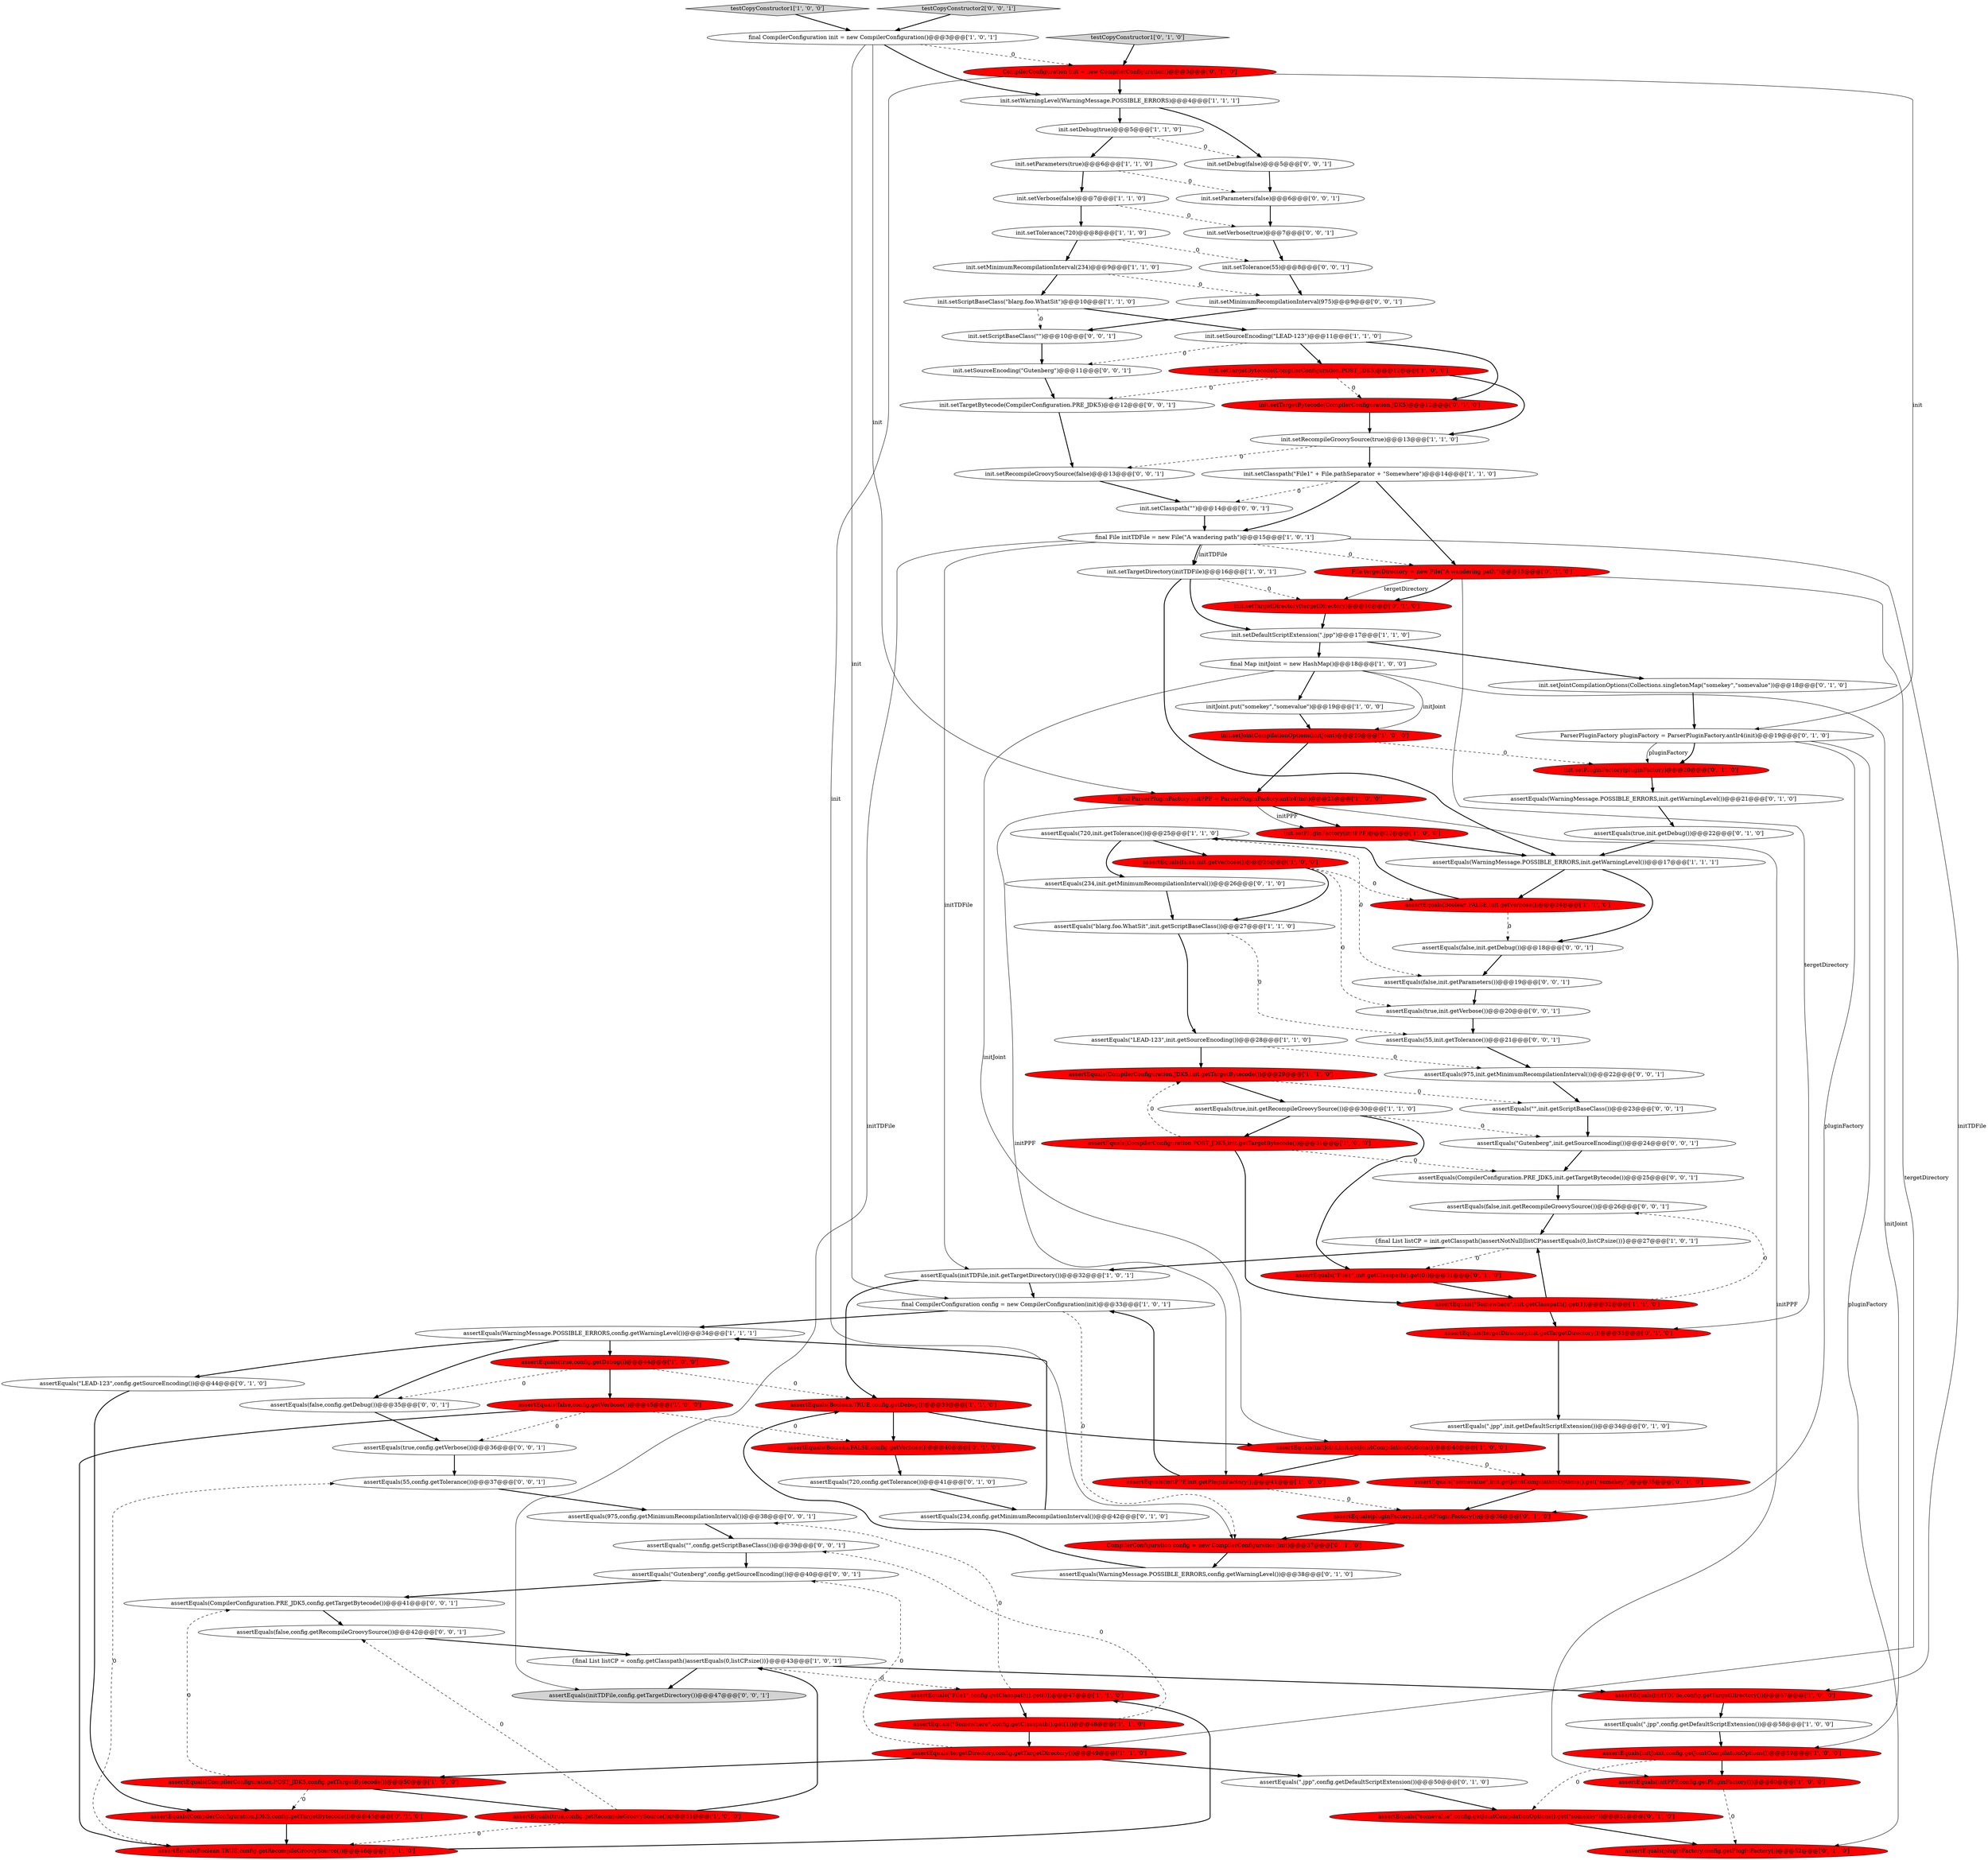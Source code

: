 digraph {
19 [style = filled, label = "assertEquals(720,init.getTolerance())@@@25@@@['1', '1', '0']", fillcolor = white, shape = ellipse image = "AAA0AAABBB1BBB"];
86 [style = filled, label = "assertEquals(55,config.getTolerance())@@@37@@@['0', '0', '1']", fillcolor = white, shape = ellipse image = "AAA0AAABBB3BBB"];
33 [style = filled, label = "init.setTolerance(720)@@@8@@@['1', '1', '0']", fillcolor = white, shape = ellipse image = "AAA0AAABBB1BBB"];
105 [style = filled, label = "assertEquals(CompilerConfiguration.PRE_JDK5,init.getTargetBytecode())@@@25@@@['0', '0', '1']", fillcolor = white, shape = ellipse image = "AAA0AAABBB3BBB"];
68 [style = filled, label = "assertEquals(pluginFactory,config.getPluginFactory())@@@52@@@['0', '1', '0']", fillcolor = red, shape = ellipse image = "AAA1AAABBB2BBB"];
42 [style = filled, label = "init.setJointCompilationOptions(initJoint)@@@20@@@['1', '0', '0']", fillcolor = red, shape = ellipse image = "AAA1AAABBB1BBB"];
90 [style = filled, label = "assertEquals(975,config.getMinimumRecompilationInterval())@@@38@@@['0', '0', '1']", fillcolor = white, shape = ellipse image = "AAA0AAABBB3BBB"];
27 [style = filled, label = "final CompilerConfiguration init = new CompilerConfiguration()@@@3@@@['1', '0', '1']", fillcolor = white, shape = ellipse image = "AAA0AAABBB1BBB"];
55 [style = filled, label = "assertEquals(234,config.getMinimumRecompilationInterval())@@@42@@@['0', '1', '0']", fillcolor = white, shape = ellipse image = "AAA0AAABBB2BBB"];
26 [style = filled, label = "assertEquals(WarningMessage.POSSIBLE_ERRORS,config.getWarningLevel())@@@34@@@['1', '1', '1']", fillcolor = white, shape = ellipse image = "AAA0AAABBB1BBB"];
13 [style = filled, label = "init.setRecompileGroovySource(true)@@@13@@@['1', '1', '0']", fillcolor = white, shape = ellipse image = "AAA0AAABBB1BBB"];
44 [style = filled, label = "assertEquals(true,init.getRecompileGroovySource())@@@30@@@['1', '1', '0']", fillcolor = white, shape = ellipse image = "AAA0AAABBB1BBB"];
83 [style = filled, label = "init.setRecompileGroovySource(false)@@@13@@@['0', '0', '1']", fillcolor = white, shape = ellipse image = "AAA0AAABBB3BBB"];
20 [style = filled, label = "assertEquals(CompilerConfiguration.POST_JDK5,init.getTargetBytecode())@@@31@@@['1', '0', '0']", fillcolor = red, shape = ellipse image = "AAA1AAABBB1BBB"];
16 [style = filled, label = "init.setWarningLevel(WarningMessage.POSSIBLE_ERRORS)@@@4@@@['1', '1', '1']", fillcolor = white, shape = ellipse image = "AAA0AAABBB1BBB"];
36 [style = filled, label = "assertEquals(Boolean.FALSE,init.getVerbose())@@@24@@@['1', '1', '0']", fillcolor = red, shape = ellipse image = "AAA1AAABBB1BBB"];
7 [style = filled, label = "assertEquals(\".jpp\",config.getDefaultScriptExtension())@@@58@@@['1', '0', '0']", fillcolor = white, shape = ellipse image = "AAA0AAABBB1BBB"];
48 [style = filled, label = "final ParserPluginFactory initPPF = ParserPluginFactory.antlr4(init)@@@21@@@['1', '0', '0']", fillcolor = red, shape = ellipse image = "AAA1AAABBB1BBB"];
28 [style = filled, label = "assertEquals(true,config.getDebug())@@@44@@@['1', '0', '0']", fillcolor = red, shape = ellipse image = "AAA1AAABBB1BBB"];
51 [style = filled, label = "init.setJointCompilationOptions(Collections.singletonMap(\"somekey\",\"somevalue\"))@@@18@@@['0', '1', '0']", fillcolor = white, shape = ellipse image = "AAA0AAABBB2BBB"];
30 [style = filled, label = "init.setClasspath(\"File1\" + File.pathSeparator + \"Somewhere\")@@@14@@@['1', '1', '0']", fillcolor = white, shape = ellipse image = "AAA0AAABBB1BBB"];
91 [style = filled, label = "assertEquals(false,config.getRecompileGroovySource())@@@42@@@['0', '0', '1']", fillcolor = white, shape = ellipse image = "AAA0AAABBB3BBB"];
12 [style = filled, label = "init.setDefaultScriptExtension(\".jpp\")@@@17@@@['1', '1', '0']", fillcolor = white, shape = ellipse image = "AAA0AAABBB1BBB"];
101 [style = filled, label = "assertEquals(\"Gutenberg\",init.getSourceEncoding())@@@24@@@['0', '0', '1']", fillcolor = white, shape = ellipse image = "AAA0AAABBB3BBB"];
38 [style = filled, label = "final Map initJoint = new HashMap()@@@18@@@['1', '0', '0']", fillcolor = white, shape = ellipse image = "AAA0AAABBB1BBB"];
15 [style = filled, label = "assertEquals(initJoint,init.getJointCompilationOptions())@@@40@@@['1', '0', '0']", fillcolor = red, shape = ellipse image = "AAA1AAABBB1BBB"];
98 [style = filled, label = "init.setVerbose(true)@@@7@@@['0', '0', '1']", fillcolor = white, shape = ellipse image = "AAA0AAABBB3BBB"];
21 [style = filled, label = "assertEquals(initTDFile,config.getTargetDirectory())@@@57@@@['1', '0', '0']", fillcolor = red, shape = ellipse image = "AAA1AAABBB1BBB"];
41 [style = filled, label = "assertEquals(CompilerConfiguration.JDK5,init.getTargetBytecode())@@@29@@@['1', '1', '0']", fillcolor = red, shape = ellipse image = "AAA1AAABBB1BBB"];
67 [style = filled, label = "assertEquals(\"somevalue\",init.getJointCompilationOptions().get(\"somekey\"))@@@35@@@['0', '1', '0']", fillcolor = red, shape = ellipse image = "AAA1AAABBB2BBB"];
82 [style = filled, label = "assertEquals(55,init.getTolerance())@@@21@@@['0', '0', '1']", fillcolor = white, shape = ellipse image = "AAA0AAABBB3BBB"];
61 [style = filled, label = "assertEquals(tergetDirectory,init.getTargetDirectory())@@@33@@@['0', '1', '0']", fillcolor = red, shape = ellipse image = "AAA1AAABBB2BBB"];
10 [style = filled, label = "assertEquals(initPPF,config.getPluginFactory())@@@60@@@['1', '0', '0']", fillcolor = red, shape = ellipse image = "AAA1AAABBB1BBB"];
32 [style = filled, label = "init.setTargetBytecode(CompilerConfiguration.POST_JDK5)@@@12@@@['1', '0', '0']", fillcolor = red, shape = ellipse image = "AAA1AAABBB1BBB"];
1 [style = filled, label = "init.setSourceEncoding(\"LEAD-123\")@@@11@@@['1', '1', '0']", fillcolor = white, shape = ellipse image = "AAA0AAABBB1BBB"];
59 [style = filled, label = "CompilerConfiguration init = new CompilerConfiguration()@@@3@@@['0', '1', '0']", fillcolor = red, shape = ellipse image = "AAA1AAABBB2BBB"];
3 [style = filled, label = "init.setTargetDirectory(initTDFile)@@@16@@@['1', '0', '1']", fillcolor = white, shape = ellipse image = "AAA0AAABBB1BBB"];
66 [style = filled, label = "init.setTargetDirectory(tergetDirectory)@@@16@@@['0', '1', '0']", fillcolor = red, shape = ellipse image = "AAA1AAABBB2BBB"];
69 [style = filled, label = "assertEquals(Boolean.FALSE,config.getVerbose())@@@40@@@['0', '1', '0']", fillcolor = red, shape = ellipse image = "AAA1AAABBB2BBB"];
100 [style = filled, label = "assertEquals(CompilerConfiguration.PRE_JDK5,config.getTargetBytecode())@@@41@@@['0', '0', '1']", fillcolor = white, shape = ellipse image = "AAA0AAABBB3BBB"];
72 [style = filled, label = "init.setTargetBytecode(CompilerConfiguration.JDK5)@@@12@@@['0', '1', '0']", fillcolor = red, shape = ellipse image = "AAA1AAABBB2BBB"];
2 [style = filled, label = "final File initTDFile = new File(\"A wandering path\")@@@15@@@['1', '0', '1']", fillcolor = white, shape = ellipse image = "AAA0AAABBB1BBB"];
79 [style = filled, label = "assertEquals(\"Gutenberg\",config.getSourceEncoding())@@@40@@@['0', '0', '1']", fillcolor = white, shape = ellipse image = "AAA0AAABBB3BBB"];
6 [style = filled, label = "assertEquals(initTDFile,init.getTargetDirectory())@@@32@@@['1', '0', '1']", fillcolor = white, shape = ellipse image = "AAA0AAABBB1BBB"];
81 [style = filled, label = "assertEquals(true,config.getVerbose())@@@36@@@['0', '0', '1']", fillcolor = white, shape = ellipse image = "AAA0AAABBB3BBB"];
35 [style = filled, label = "assertEquals(initJoint,config.getJointCompilationOptions())@@@59@@@['1', '0', '0']", fillcolor = red, shape = ellipse image = "AAA1AAABBB1BBB"];
71 [style = filled, label = "assertEquals(\".jpp\",config.getDefaultScriptExtension())@@@50@@@['0', '1', '0']", fillcolor = white, shape = ellipse image = "AAA0AAABBB2BBB"];
76 [style = filled, label = "assertEquals(WarningMessage.POSSIBLE_ERRORS,config.getWarningLevel())@@@38@@@['0', '1', '0']", fillcolor = white, shape = ellipse image = "AAA0AAABBB2BBB"];
62 [style = filled, label = "assertEquals(\"File1\",init.getClasspath().get(0))@@@31@@@['0', '1', '0']", fillcolor = red, shape = ellipse image = "AAA1AAABBB2BBB"];
53 [style = filled, label = "assertEquals(\"somevalue\",config.getJointCompilationOptions().get(\"somekey\"))@@@51@@@['0', '1', '0']", fillcolor = red, shape = ellipse image = "AAA1AAABBB2BBB"];
45 [style = filled, label = "assertEquals(false,config.getVerbose())@@@45@@@['1', '0', '0']", fillcolor = red, shape = ellipse image = "AAA1AAABBB1BBB"];
23 [style = filled, label = "init.setScriptBaseClass(\"blarg.foo.WhatSit\")@@@10@@@['1', '1', '0']", fillcolor = white, shape = ellipse image = "AAA0AAABBB1BBB"];
99 [style = filled, label = "assertEquals(true,init.getVerbose())@@@20@@@['0', '0', '1']", fillcolor = white, shape = ellipse image = "AAA0AAABBB3BBB"];
88 [style = filled, label = "assertEquals(975,init.getMinimumRecompilationInterval())@@@22@@@['0', '0', '1']", fillcolor = white, shape = ellipse image = "AAA0AAABBB3BBB"];
40 [style = filled, label = "assertEquals(Boolean.TRUE,config.getRecompileGroovySource())@@@46@@@['1', '1', '0']", fillcolor = red, shape = ellipse image = "AAA1AAABBB1BBB"];
75 [style = filled, label = "CompilerConfiguration config = new CompilerConfiguration(init)@@@37@@@['0', '1', '0']", fillcolor = red, shape = ellipse image = "AAA1AAABBB2BBB"];
89 [style = filled, label = "assertEquals(\"\",init.getScriptBaseClass())@@@23@@@['0', '0', '1']", fillcolor = white, shape = ellipse image = "AAA0AAABBB3BBB"];
0 [style = filled, label = "{final List listCP = init.getClasspath()assertNotNull(listCP)assertEquals(0,listCP.size())}@@@27@@@['1', '0', '1']", fillcolor = white, shape = ellipse image = "AAA0AAABBB1BBB"];
65 [style = filled, label = "testCopyConstructor1['0', '1', '0']", fillcolor = lightgray, shape = diamond image = "AAA0AAABBB2BBB"];
73 [style = filled, label = "File tergetDirectory = new File(\"A wandering path\")@@@15@@@['0', '1', '0']", fillcolor = red, shape = ellipse image = "AAA1AAABBB2BBB"];
93 [style = filled, label = "init.setMinimumRecompilationInterval(975)@@@9@@@['0', '0', '1']", fillcolor = white, shape = ellipse image = "AAA0AAABBB3BBB"];
104 [style = filled, label = "init.setTargetBytecode(CompilerConfiguration.PRE_JDK5)@@@12@@@['0', '0', '1']", fillcolor = white, shape = ellipse image = "AAA0AAABBB3BBB"];
49 [style = filled, label = "assertEquals(WarningMessage.POSSIBLE_ERRORS,init.getWarningLevel())@@@17@@@['1', '1', '1']", fillcolor = white, shape = ellipse image = "AAA0AAABBB1BBB"];
17 [style = filled, label = "final CompilerConfiguration config = new CompilerConfiguration(init)@@@33@@@['1', '0', '1']", fillcolor = white, shape = ellipse image = "AAA0AAABBB1BBB"];
4 [style = filled, label = "assertEquals(Boolean.TRUE,config.getDebug())@@@39@@@['1', '1', '0']", fillcolor = red, shape = ellipse image = "AAA1AAABBB1BBB"];
14 [style = filled, label = "assertEquals(tergetDirectory,config.getTargetDirectory())@@@49@@@['1', '1', '0']", fillcolor = red, shape = ellipse image = "AAA1AAABBB1BBB"];
60 [style = filled, label = "assertEquals(pluginFactory,init.getPluginFactory())@@@36@@@['0', '1', '0']", fillcolor = red, shape = ellipse image = "AAA1AAABBB2BBB"];
77 [style = filled, label = "assertEquals(\"\",config.getScriptBaseClass())@@@39@@@['0', '0', '1']", fillcolor = white, shape = ellipse image = "AAA0AAABBB3BBB"];
102 [style = filled, label = "init.setParameters(false)@@@6@@@['0', '0', '1']", fillcolor = white, shape = ellipse image = "AAA0AAABBB3BBB"];
29 [style = filled, label = "initJoint.put(\"somekey\",\"somevalue\")@@@19@@@['1', '0', '0']", fillcolor = white, shape = ellipse image = "AAA0AAABBB1BBB"];
5 [style = filled, label = "assertEquals(CompilerConfiguration.POST_JDK5,config.getTargetBytecode())@@@50@@@['1', '0', '0']", fillcolor = red, shape = ellipse image = "AAA1AAABBB1BBB"];
9 [style = filled, label = "assertEquals(\"blarg.foo.WhatSit\",init.getScriptBaseClass())@@@27@@@['1', '1', '0']", fillcolor = white, shape = ellipse image = "AAA0AAABBB1BBB"];
74 [style = filled, label = "assertEquals(\".jpp\",init.getDefaultScriptExtension())@@@34@@@['0', '1', '0']", fillcolor = white, shape = ellipse image = "AAA0AAABBB2BBB"];
70 [style = filled, label = "assertEquals(\"LEAD-123\",config.getSourceEncoding())@@@44@@@['0', '1', '0']", fillcolor = white, shape = ellipse image = "AAA0AAABBB2BBB"];
63 [style = filled, label = "assertEquals(720,config.getTolerance())@@@41@@@['0', '1', '0']", fillcolor = white, shape = ellipse image = "AAA0AAABBB2BBB"];
54 [style = filled, label = "ParserPluginFactory pluginFactory = ParserPluginFactory.antlr4(init)@@@19@@@['0', '1', '0']", fillcolor = white, shape = ellipse image = "AAA0AAABBB2BBB"];
64 [style = filled, label = "assertEquals(WarningMessage.POSSIBLE_ERRORS,init.getWarningLevel())@@@21@@@['0', '1', '0']", fillcolor = white, shape = ellipse image = "AAA0AAABBB2BBB"];
46 [style = filled, label = "init.setVerbose(false)@@@7@@@['1', '1', '0']", fillcolor = white, shape = ellipse image = "AAA0AAABBB1BBB"];
37 [style = filled, label = "assertEquals(true,config.getRecompileGroovySource())@@@51@@@['1', '0', '0']", fillcolor = red, shape = ellipse image = "AAA1AAABBB1BBB"];
84 [style = filled, label = "init.setClasspath(\"\")@@@14@@@['0', '0', '1']", fillcolor = white, shape = ellipse image = "AAA0AAABBB3BBB"];
34 [style = filled, label = "assertEquals(false,init.getVerbose())@@@26@@@['1', '0', '0']", fillcolor = red, shape = ellipse image = "AAA1AAABBB1BBB"];
94 [style = filled, label = "assertEquals(false,config.getDebug())@@@35@@@['0', '0', '1']", fillcolor = white, shape = ellipse image = "AAA0AAABBB3BBB"];
78 [style = filled, label = "init.setTolerance(55)@@@8@@@['0', '0', '1']", fillcolor = white, shape = ellipse image = "AAA0AAABBB3BBB"];
25 [style = filled, label = "assertEquals(initPPF,init.getPluginFactory())@@@41@@@['1', '0', '0']", fillcolor = red, shape = ellipse image = "AAA1AAABBB1BBB"];
95 [style = filled, label = "assertEquals(initTDFile,config.getTargetDirectory())@@@47@@@['0', '0', '1']", fillcolor = lightgray, shape = ellipse image = "AAA0AAABBB3BBB"];
58 [style = filled, label = "init.setPluginFactory(pluginFactory)@@@20@@@['0', '1', '0']", fillcolor = red, shape = ellipse image = "AAA1AAABBB2BBB"];
97 [style = filled, label = "assertEquals(false,init.getRecompileGroovySource())@@@26@@@['0', '0', '1']", fillcolor = white, shape = ellipse image = "AAA0AAABBB3BBB"];
22 [style = filled, label = "{final List listCP = config.getClasspath()assertEquals(0,listCP.size())}@@@43@@@['1', '0', '1']", fillcolor = white, shape = ellipse image = "AAA0AAABBB1BBB"];
85 [style = filled, label = "init.setScriptBaseClass(\"\")@@@10@@@['0', '0', '1']", fillcolor = white, shape = ellipse image = "AAA0AAABBB3BBB"];
31 [style = filled, label = "testCopyConstructor1['1', '0', '0']", fillcolor = lightgray, shape = diamond image = "AAA0AAABBB1BBB"];
47 [style = filled, label = "init.setParameters(true)@@@6@@@['1', '1', '0']", fillcolor = white, shape = ellipse image = "AAA0AAABBB1BBB"];
56 [style = filled, label = "assertEquals(234,init.getMinimumRecompilationInterval())@@@26@@@['0', '1', '0']", fillcolor = white, shape = ellipse image = "AAA0AAABBB2BBB"];
103 [style = filled, label = "init.setSourceEncoding(\"Gutenberg\")@@@11@@@['0', '0', '1']", fillcolor = white, shape = ellipse image = "AAA0AAABBB3BBB"];
43 [style = filled, label = "init.setPluginFactory(initPPF)@@@22@@@['1', '0', '0']", fillcolor = red, shape = ellipse image = "AAA1AAABBB1BBB"];
18 [style = filled, label = "assertEquals(\"LEAD-123\",init.getSourceEncoding())@@@28@@@['1', '1', '0']", fillcolor = white, shape = ellipse image = "AAA0AAABBB1BBB"];
80 [style = filled, label = "testCopyConstructor2['0', '0', '1']", fillcolor = lightgray, shape = diamond image = "AAA0AAABBB3BBB"];
8 [style = filled, label = "assertEquals(\"Somewhere\",config.getClasspath().get(1))@@@48@@@['1', '1', '0']", fillcolor = red, shape = ellipse image = "AAA1AAABBB1BBB"];
87 [style = filled, label = "assertEquals(false,init.getDebug())@@@18@@@['0', '0', '1']", fillcolor = white, shape = ellipse image = "AAA0AAABBB3BBB"];
92 [style = filled, label = "init.setDebug(false)@@@5@@@['0', '0', '1']", fillcolor = white, shape = ellipse image = "AAA0AAABBB3BBB"];
96 [style = filled, label = "assertEquals(false,init.getParameters())@@@19@@@['0', '0', '1']", fillcolor = white, shape = ellipse image = "AAA0AAABBB3BBB"];
39 [style = filled, label = "assertEquals(\"Somewhere\",init.getClasspath().get(1))@@@32@@@['1', '1', '0']", fillcolor = red, shape = ellipse image = "AAA1AAABBB1BBB"];
50 [style = filled, label = "init.setMinimumRecompilationInterval(234)@@@9@@@['1', '1', '0']", fillcolor = white, shape = ellipse image = "AAA0AAABBB1BBB"];
52 [style = filled, label = "assertEquals(true,init.getDebug())@@@22@@@['0', '1', '0']", fillcolor = white, shape = ellipse image = "AAA0AAABBB2BBB"];
24 [style = filled, label = "init.setDebug(true)@@@5@@@['1', '1', '0']", fillcolor = white, shape = ellipse image = "AAA0AAABBB1BBB"];
57 [style = filled, label = "assertEquals(CompilerConfiguration.JDK5,config.getTargetBytecode())@@@45@@@['0', '1', '0']", fillcolor = red, shape = ellipse image = "AAA1AAABBB2BBB"];
11 [style = filled, label = "assertEquals(\"File1\",config.getClasspath().get(0))@@@47@@@['1', '1', '0']", fillcolor = red, shape = ellipse image = "AAA1AAABBB1BBB"];
83->84 [style = bold, label=""];
36->87 [style = dashed, label="0"];
34->9 [style = bold, label=""];
28->94 [style = dashed, label="0"];
9->82 [style = dashed, label="0"];
15->25 [style = bold, label=""];
101->105 [style = bold, label=""];
100->91 [style = bold, label=""];
11->90 [style = dashed, label="0"];
2->3 [style = solid, label="initTDFile"];
34->99 [style = dashed, label="0"];
4->15 [style = bold, label=""];
7->35 [style = bold, label=""];
39->61 [style = bold, label=""];
78->93 [style = bold, label=""];
44->101 [style = dashed, label="0"];
18->88 [style = dashed, label="0"];
67->60 [style = bold, label=""];
42->48 [style = bold, label=""];
14->79 [style = dashed, label="0"];
73->66 [style = solid, label="tergetDirectory"];
40->86 [style = dashed, label="0"];
74->67 [style = bold, label=""];
103->104 [style = bold, label=""];
63->55 [style = bold, label=""];
12->38 [style = bold, label=""];
40->11 [style = bold, label=""];
2->6 [style = solid, label="initTDFile"];
76->4 [style = bold, label=""];
48->25 [style = solid, label="initPPF"];
3->66 [style = dashed, label="0"];
48->43 [style = bold, label=""];
92->102 [style = bold, label=""];
79->100 [style = bold, label=""];
70->57 [style = bold, label=""];
35->10 [style = bold, label=""];
73->66 [style = bold, label=""];
32->72 [style = dashed, label="0"];
26->28 [style = bold, label=""];
10->68 [style = dashed, label="0"];
45->69 [style = dashed, label="0"];
47->102 [style = dashed, label="0"];
48->43 [style = solid, label="initPPF"];
2->21 [style = solid, label="initTDFile"];
5->37 [style = bold, label=""];
49->36 [style = bold, label=""];
27->17 [style = solid, label="init"];
28->45 [style = bold, label=""];
48->10 [style = solid, label="initPPF"];
72->13 [style = bold, label=""];
61->74 [style = bold, label=""];
84->2 [style = bold, label=""];
19->34 [style = bold, label=""];
64->52 [style = bold, label=""];
50->23 [style = bold, label=""];
57->40 [style = bold, label=""];
51->54 [style = bold, label=""];
90->77 [style = bold, label=""];
8->77 [style = dashed, label="0"];
45->81 [style = dashed, label="0"];
105->97 [style = bold, label=""];
30->84 [style = dashed, label="0"];
55->26 [style = bold, label=""];
27->59 [style = dashed, label="0"];
1->103 [style = dashed, label="0"];
27->16 [style = bold, label=""];
26->70 [style = bold, label=""];
33->50 [style = bold, label=""];
24->47 [style = bold, label=""];
19->56 [style = bold, label=""];
14->71 [style = bold, label=""];
54->58 [style = bold, label=""];
56->9 [style = bold, label=""];
62->39 [style = bold, label=""];
59->75 [style = solid, label="init"];
12->51 [style = bold, label=""];
6->4 [style = bold, label=""];
16->92 [style = bold, label=""];
22->11 [style = dashed, label="0"];
35->53 [style = dashed, label="0"];
31->27 [style = bold, label=""];
30->73 [style = bold, label=""];
93->85 [style = bold, label=""];
20->41 [style = dashed, label="0"];
44->20 [style = bold, label=""];
98->78 [style = bold, label=""];
46->98 [style = dashed, label="0"];
50->93 [style = dashed, label="0"];
46->33 [style = bold, label=""];
1->72 [style = bold, label=""];
53->68 [style = bold, label=""];
28->4 [style = dashed, label="0"];
89->101 [style = bold, label=""];
20->39 [style = bold, label=""];
17->75 [style = dashed, label="0"];
1->32 [style = bold, label=""];
21->7 [style = bold, label=""];
11->8 [style = bold, label=""];
37->40 [style = dashed, label="0"];
33->78 [style = dashed, label="0"];
32->104 [style = dashed, label="0"];
18->41 [style = bold, label=""];
37->91 [style = dashed, label="0"];
82->88 [style = bold, label=""];
80->27 [style = bold, label=""];
6->17 [style = bold, label=""];
44->62 [style = bold, label=""];
73->61 [style = solid, label="tergetDirectory"];
24->92 [style = dashed, label="0"];
39->97 [style = dashed, label="0"];
102->98 [style = bold, label=""];
25->60 [style = dashed, label="0"];
86->90 [style = bold, label=""];
16->24 [style = bold, label=""];
2->3 [style = bold, label=""];
91->22 [style = bold, label=""];
8->14 [style = bold, label=""];
5->57 [style = dashed, label="0"];
23->85 [style = dashed, label="0"];
3->12 [style = bold, label=""];
54->68 [style = solid, label="pluginFactory"];
25->17 [style = bold, label=""];
71->53 [style = bold, label=""];
66->12 [style = bold, label=""];
37->22 [style = bold, label=""];
15->67 [style = dashed, label="0"];
0->62 [style = dashed, label="0"];
42->58 [style = dashed, label="0"];
9->18 [style = bold, label=""];
54->60 [style = solid, label="pluginFactory"];
38->15 [style = solid, label="initJoint"];
13->83 [style = dashed, label="0"];
29->42 [style = bold, label=""];
81->86 [style = bold, label=""];
49->87 [style = bold, label=""];
94->81 [style = bold, label=""];
54->58 [style = solid, label="pluginFactory"];
4->69 [style = bold, label=""];
34->36 [style = dashed, label="0"];
75->76 [style = bold, label=""];
85->103 [style = bold, label=""];
45->40 [style = bold, label=""];
58->64 [style = bold, label=""];
36->19 [style = bold, label=""];
14->5 [style = bold, label=""];
5->100 [style = dashed, label="0"];
96->99 [style = bold, label=""];
41->89 [style = dashed, label="0"];
26->94 [style = bold, label=""];
17->26 [style = bold, label=""];
87->96 [style = bold, label=""];
0->6 [style = bold, label=""];
52->49 [style = bold, label=""];
19->96 [style = dashed, label="0"];
38->42 [style = solid, label="initJoint"];
2->95 [style = solid, label="initTDFile"];
38->29 [style = bold, label=""];
22->95 [style = bold, label=""];
88->89 [style = bold, label=""];
97->0 [style = bold, label=""];
22->21 [style = bold, label=""];
47->46 [style = bold, label=""];
13->30 [style = bold, label=""];
59->16 [style = bold, label=""];
73->14 [style = solid, label="tergetDirectory"];
2->73 [style = dashed, label="0"];
59->54 [style = solid, label="init"];
99->82 [style = bold, label=""];
38->35 [style = solid, label="initJoint"];
77->79 [style = bold, label=""];
27->48 [style = solid, label="init"];
39->0 [style = bold, label=""];
65->59 [style = bold, label=""];
23->1 [style = bold, label=""];
43->49 [style = bold, label=""];
20->105 [style = dashed, label="0"];
3->49 [style = bold, label=""];
30->2 [style = bold, label=""];
32->13 [style = bold, label=""];
60->75 [style = bold, label=""];
41->44 [style = bold, label=""];
69->63 [style = bold, label=""];
104->83 [style = bold, label=""];
}
